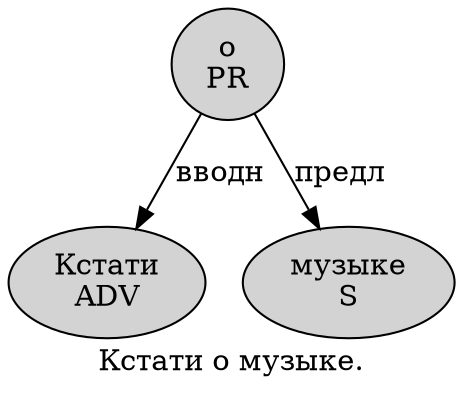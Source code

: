 digraph SENTENCE_1226 {
	graph [label="Кстати о музыке."]
	node [style=filled]
		0 [label="Кстати
ADV" color="" fillcolor=lightgray penwidth=1 shape=ellipse]
		1 [label="о
PR" color="" fillcolor=lightgray penwidth=1 shape=ellipse]
		2 [label="музыке
S" color="" fillcolor=lightgray penwidth=1 shape=ellipse]
			1 -> 0 [label="вводн"]
			1 -> 2 [label="предл"]
}